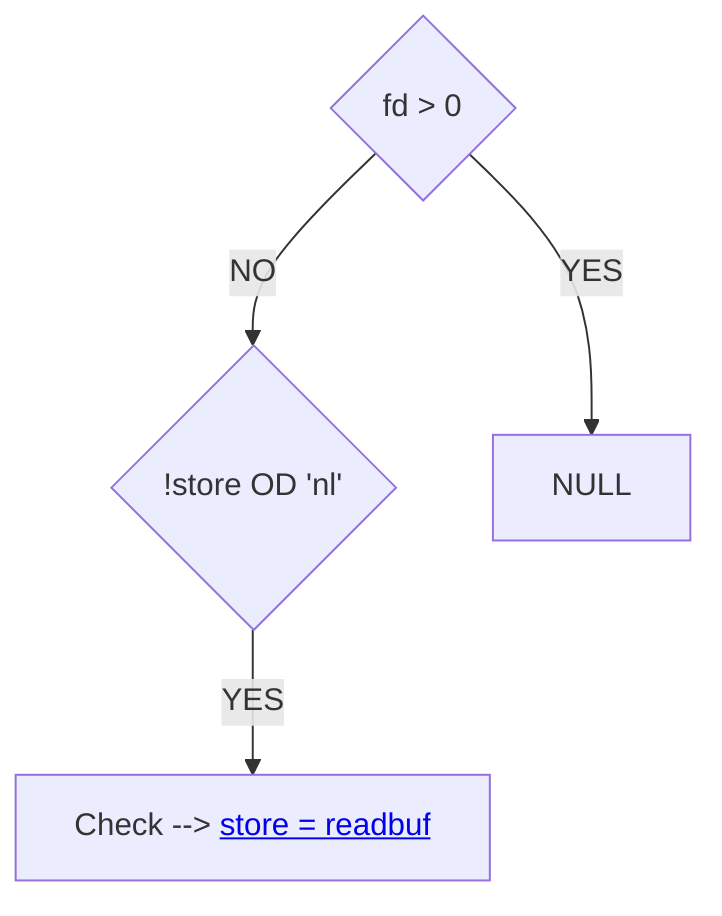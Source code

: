 graph TD
    A{fd > 0} -->|NO| B{!store OD 'nl'}
    A --> |YES|C[NULL]
    B --> |YES|D[Check --> <a href=https://github.com/ELREKO/get_next_line/blob/main/doc/readbuf.mmd> store = readbuf </a> ]